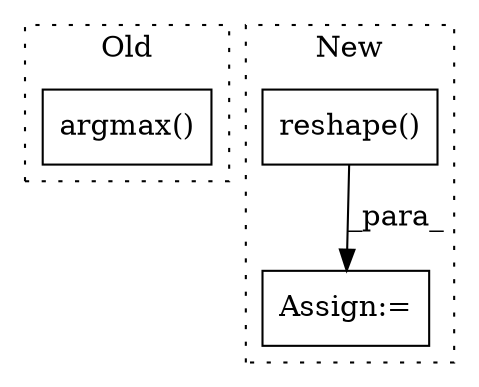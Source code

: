 digraph G {
subgraph cluster0 {
1 [label="argmax()" a="75" s="1016" l="27" shape="box"];
label = "Old";
style="dotted";
}
subgraph cluster1 {
2 [label="reshape()" a="75" s="260,317" l="47,1" shape="box"];
3 [label="Assign:=" a="68" s="396" l="3" shape="box"];
label = "New";
style="dotted";
}
2 -> 3 [label="_para_"];
}